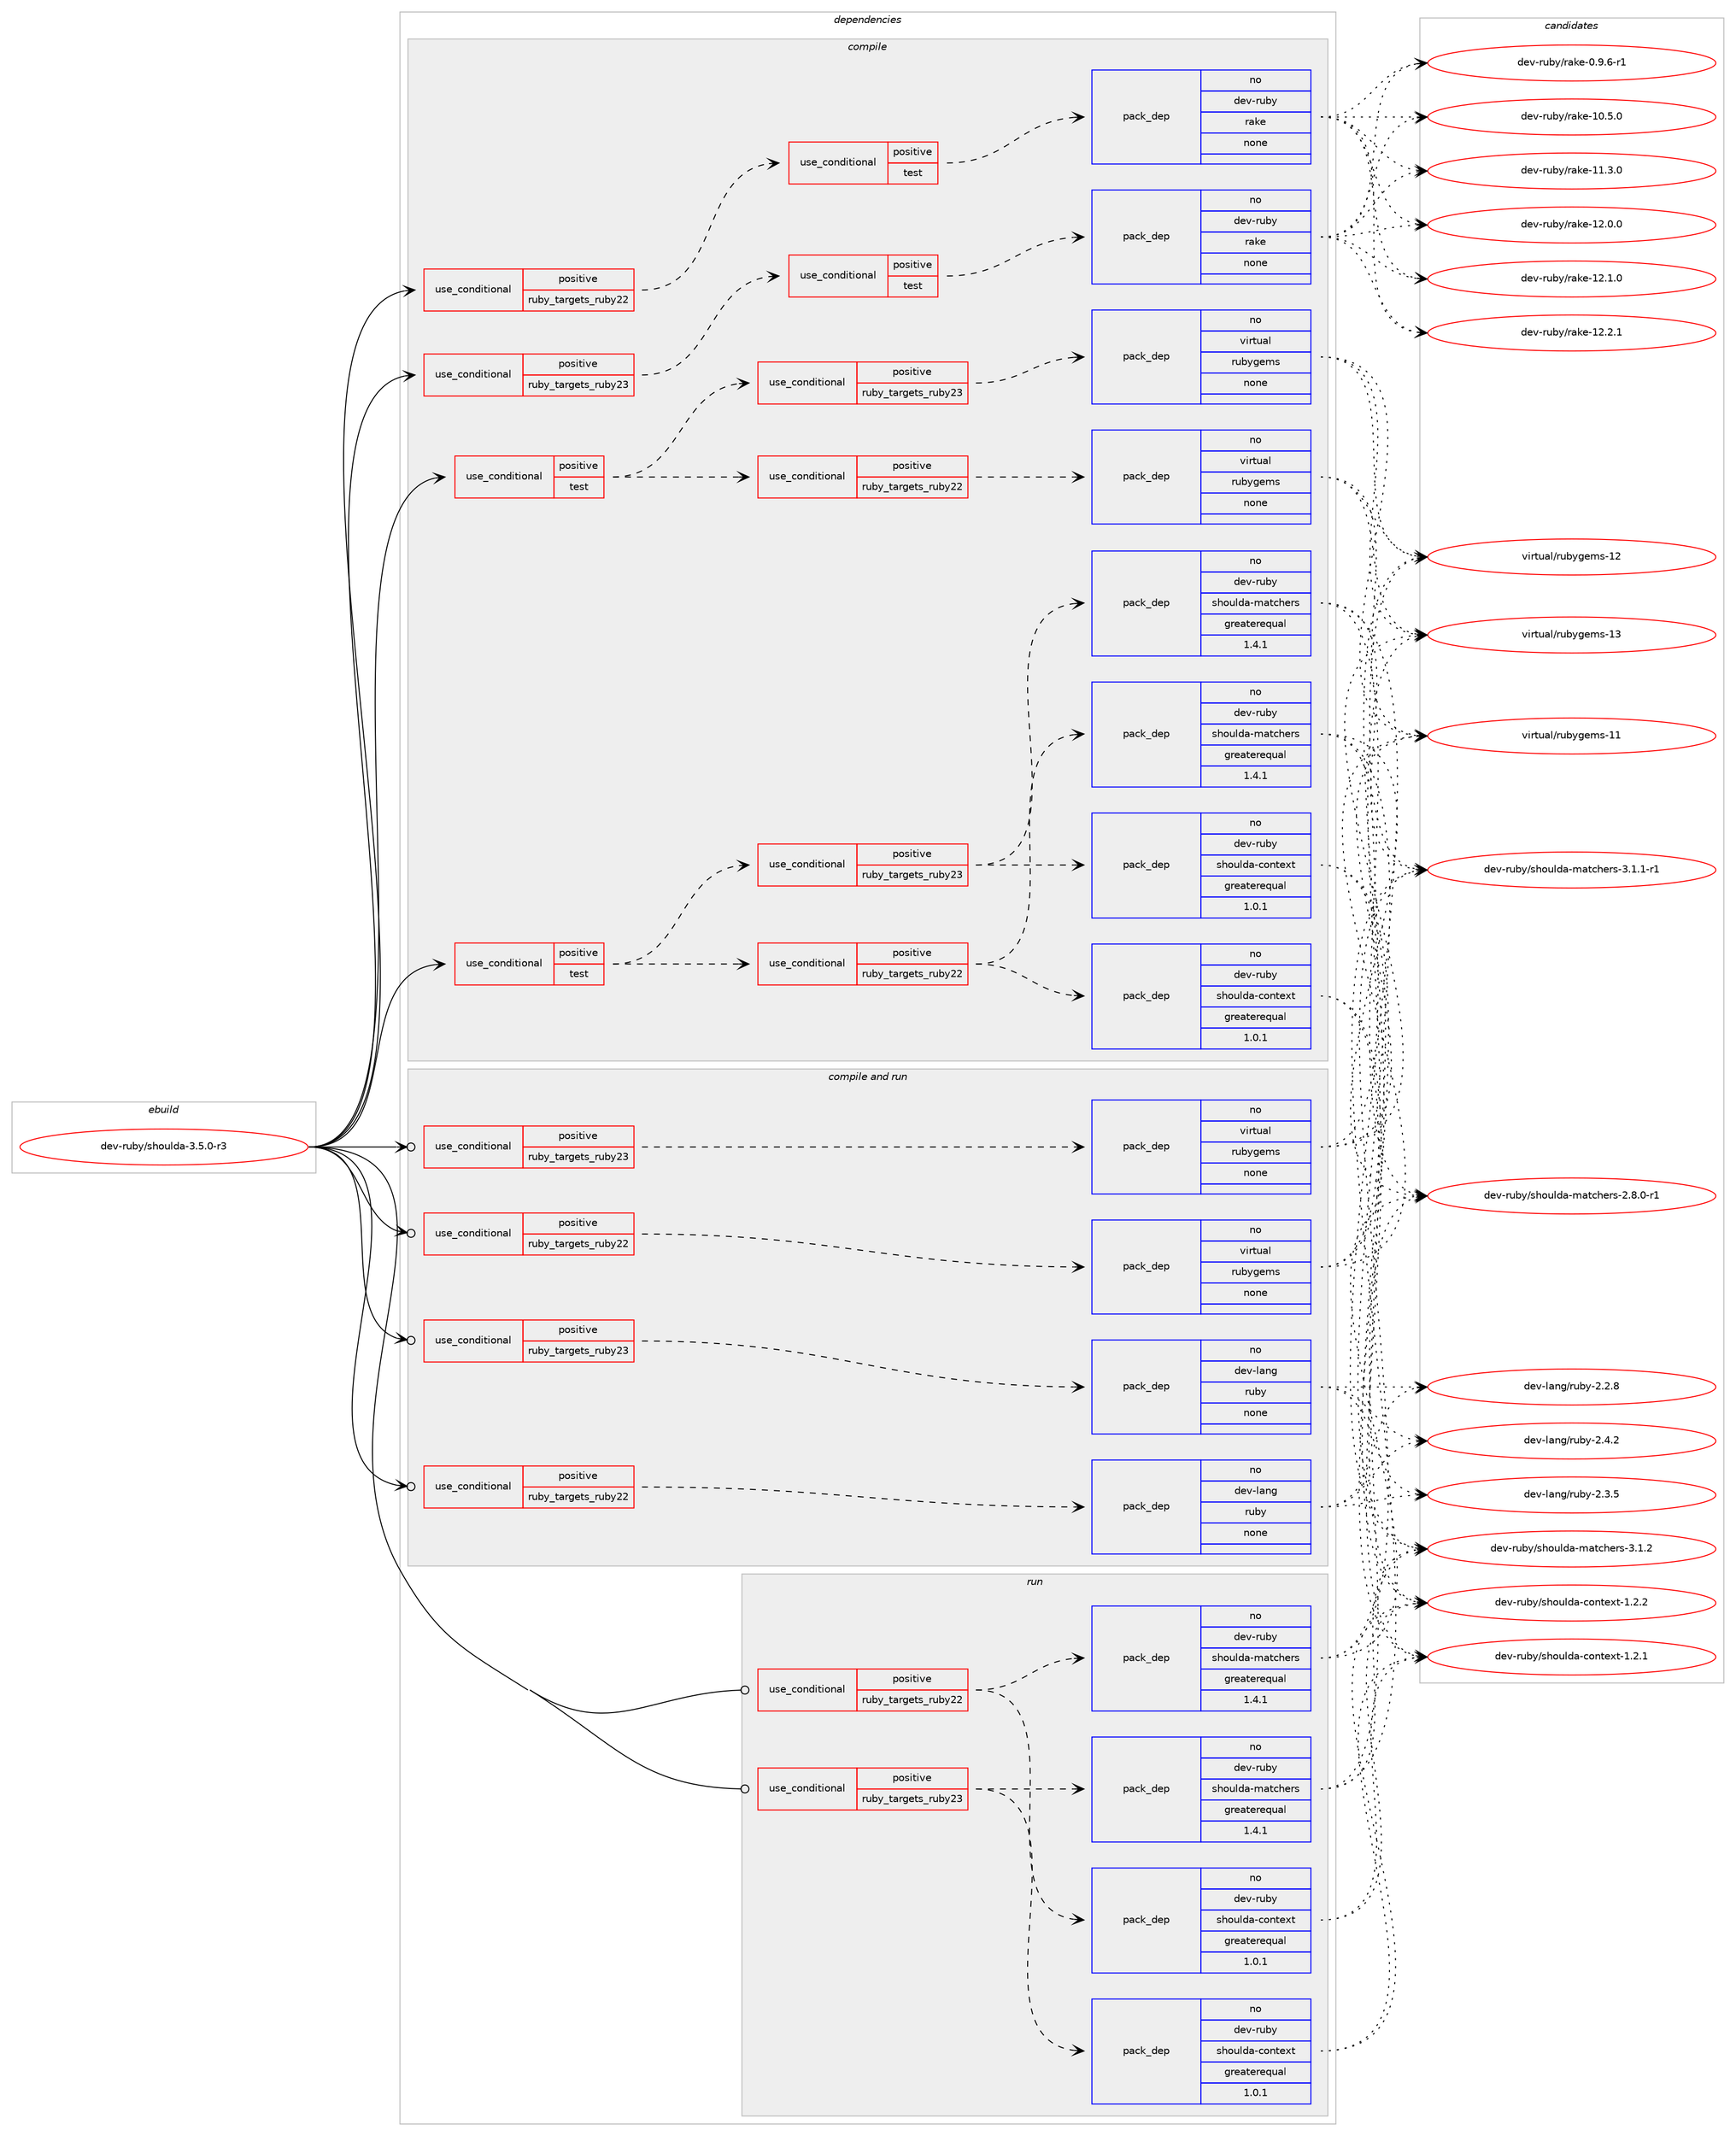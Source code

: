 digraph prolog {

# *************
# Graph options
# *************

newrank=true;
concentrate=true;
compound=true;
graph [rankdir=LR,fontname=Helvetica,fontsize=10,ranksep=1.5];#, ranksep=2.5, nodesep=0.2];
edge  [arrowhead=vee];
node  [fontname=Helvetica,fontsize=10];

# **********
# The ebuild
# **********

subgraph cluster_leftcol {
color=gray;
rank=same;
label=<<i>ebuild</i>>;
id [label="dev-ruby/shoulda-3.5.0-r3", color=red, width=4, href="../dev-ruby/shoulda-3.5.0-r3.svg"];
}

# ****************
# The dependencies
# ****************

subgraph cluster_midcol {
color=gray;
label=<<i>dependencies</i>>;
subgraph cluster_compile {
fillcolor="#eeeeee";
style=filled;
label=<<i>compile</i>>;
subgraph cond73130 {
dependency271069 [label=<<TABLE BORDER="0" CELLBORDER="1" CELLSPACING="0" CELLPADDING="4"><TR><TD ROWSPAN="3" CELLPADDING="10">use_conditional</TD></TR><TR><TD>positive</TD></TR><TR><TD>ruby_targets_ruby22</TD></TR></TABLE>>, shape=none, color=red];
subgraph cond73131 {
dependency271070 [label=<<TABLE BORDER="0" CELLBORDER="1" CELLSPACING="0" CELLPADDING="4"><TR><TD ROWSPAN="3" CELLPADDING="10">use_conditional</TD></TR><TR><TD>positive</TD></TR><TR><TD>test</TD></TR></TABLE>>, shape=none, color=red];
subgraph pack193823 {
dependency271071 [label=<<TABLE BORDER="0" CELLBORDER="1" CELLSPACING="0" CELLPADDING="4" WIDTH="220"><TR><TD ROWSPAN="6" CELLPADDING="30">pack_dep</TD></TR><TR><TD WIDTH="110">no</TD></TR><TR><TD>dev-ruby</TD></TR><TR><TD>rake</TD></TR><TR><TD>none</TD></TR><TR><TD></TD></TR></TABLE>>, shape=none, color=blue];
}
dependency271070:e -> dependency271071:w [weight=20,style="dashed",arrowhead="vee"];
}
dependency271069:e -> dependency271070:w [weight=20,style="dashed",arrowhead="vee"];
}
id:e -> dependency271069:w [weight=20,style="solid",arrowhead="vee"];
subgraph cond73132 {
dependency271072 [label=<<TABLE BORDER="0" CELLBORDER="1" CELLSPACING="0" CELLPADDING="4"><TR><TD ROWSPAN="3" CELLPADDING="10">use_conditional</TD></TR><TR><TD>positive</TD></TR><TR><TD>ruby_targets_ruby23</TD></TR></TABLE>>, shape=none, color=red];
subgraph cond73133 {
dependency271073 [label=<<TABLE BORDER="0" CELLBORDER="1" CELLSPACING="0" CELLPADDING="4"><TR><TD ROWSPAN="3" CELLPADDING="10">use_conditional</TD></TR><TR><TD>positive</TD></TR><TR><TD>test</TD></TR></TABLE>>, shape=none, color=red];
subgraph pack193824 {
dependency271074 [label=<<TABLE BORDER="0" CELLBORDER="1" CELLSPACING="0" CELLPADDING="4" WIDTH="220"><TR><TD ROWSPAN="6" CELLPADDING="30">pack_dep</TD></TR><TR><TD WIDTH="110">no</TD></TR><TR><TD>dev-ruby</TD></TR><TR><TD>rake</TD></TR><TR><TD>none</TD></TR><TR><TD></TD></TR></TABLE>>, shape=none, color=blue];
}
dependency271073:e -> dependency271074:w [weight=20,style="dashed",arrowhead="vee"];
}
dependency271072:e -> dependency271073:w [weight=20,style="dashed",arrowhead="vee"];
}
id:e -> dependency271072:w [weight=20,style="solid",arrowhead="vee"];
subgraph cond73134 {
dependency271075 [label=<<TABLE BORDER="0" CELLBORDER="1" CELLSPACING="0" CELLPADDING="4"><TR><TD ROWSPAN="3" CELLPADDING="10">use_conditional</TD></TR><TR><TD>positive</TD></TR><TR><TD>test</TD></TR></TABLE>>, shape=none, color=red];
subgraph cond73135 {
dependency271076 [label=<<TABLE BORDER="0" CELLBORDER="1" CELLSPACING="0" CELLPADDING="4"><TR><TD ROWSPAN="3" CELLPADDING="10">use_conditional</TD></TR><TR><TD>positive</TD></TR><TR><TD>ruby_targets_ruby22</TD></TR></TABLE>>, shape=none, color=red];
subgraph pack193825 {
dependency271077 [label=<<TABLE BORDER="0" CELLBORDER="1" CELLSPACING="0" CELLPADDING="4" WIDTH="220"><TR><TD ROWSPAN="6" CELLPADDING="30">pack_dep</TD></TR><TR><TD WIDTH="110">no</TD></TR><TR><TD>dev-ruby</TD></TR><TR><TD>shoulda-context</TD></TR><TR><TD>greaterequal</TD></TR><TR><TD>1.0.1</TD></TR></TABLE>>, shape=none, color=blue];
}
dependency271076:e -> dependency271077:w [weight=20,style="dashed",arrowhead="vee"];
subgraph pack193826 {
dependency271078 [label=<<TABLE BORDER="0" CELLBORDER="1" CELLSPACING="0" CELLPADDING="4" WIDTH="220"><TR><TD ROWSPAN="6" CELLPADDING="30">pack_dep</TD></TR><TR><TD WIDTH="110">no</TD></TR><TR><TD>dev-ruby</TD></TR><TR><TD>shoulda-matchers</TD></TR><TR><TD>greaterequal</TD></TR><TR><TD>1.4.1</TD></TR></TABLE>>, shape=none, color=blue];
}
dependency271076:e -> dependency271078:w [weight=20,style="dashed",arrowhead="vee"];
}
dependency271075:e -> dependency271076:w [weight=20,style="dashed",arrowhead="vee"];
subgraph cond73136 {
dependency271079 [label=<<TABLE BORDER="0" CELLBORDER="1" CELLSPACING="0" CELLPADDING="4"><TR><TD ROWSPAN="3" CELLPADDING="10">use_conditional</TD></TR><TR><TD>positive</TD></TR><TR><TD>ruby_targets_ruby23</TD></TR></TABLE>>, shape=none, color=red];
subgraph pack193827 {
dependency271080 [label=<<TABLE BORDER="0" CELLBORDER="1" CELLSPACING="0" CELLPADDING="4" WIDTH="220"><TR><TD ROWSPAN="6" CELLPADDING="30">pack_dep</TD></TR><TR><TD WIDTH="110">no</TD></TR><TR><TD>dev-ruby</TD></TR><TR><TD>shoulda-context</TD></TR><TR><TD>greaterequal</TD></TR><TR><TD>1.0.1</TD></TR></TABLE>>, shape=none, color=blue];
}
dependency271079:e -> dependency271080:w [weight=20,style="dashed",arrowhead="vee"];
subgraph pack193828 {
dependency271081 [label=<<TABLE BORDER="0" CELLBORDER="1" CELLSPACING="0" CELLPADDING="4" WIDTH="220"><TR><TD ROWSPAN="6" CELLPADDING="30">pack_dep</TD></TR><TR><TD WIDTH="110">no</TD></TR><TR><TD>dev-ruby</TD></TR><TR><TD>shoulda-matchers</TD></TR><TR><TD>greaterequal</TD></TR><TR><TD>1.4.1</TD></TR></TABLE>>, shape=none, color=blue];
}
dependency271079:e -> dependency271081:w [weight=20,style="dashed",arrowhead="vee"];
}
dependency271075:e -> dependency271079:w [weight=20,style="dashed",arrowhead="vee"];
}
id:e -> dependency271075:w [weight=20,style="solid",arrowhead="vee"];
subgraph cond73137 {
dependency271082 [label=<<TABLE BORDER="0" CELLBORDER="1" CELLSPACING="0" CELLPADDING="4"><TR><TD ROWSPAN="3" CELLPADDING="10">use_conditional</TD></TR><TR><TD>positive</TD></TR><TR><TD>test</TD></TR></TABLE>>, shape=none, color=red];
subgraph cond73138 {
dependency271083 [label=<<TABLE BORDER="0" CELLBORDER="1" CELLSPACING="0" CELLPADDING="4"><TR><TD ROWSPAN="3" CELLPADDING="10">use_conditional</TD></TR><TR><TD>positive</TD></TR><TR><TD>ruby_targets_ruby22</TD></TR></TABLE>>, shape=none, color=red];
subgraph pack193829 {
dependency271084 [label=<<TABLE BORDER="0" CELLBORDER="1" CELLSPACING="0" CELLPADDING="4" WIDTH="220"><TR><TD ROWSPAN="6" CELLPADDING="30">pack_dep</TD></TR><TR><TD WIDTH="110">no</TD></TR><TR><TD>virtual</TD></TR><TR><TD>rubygems</TD></TR><TR><TD>none</TD></TR><TR><TD></TD></TR></TABLE>>, shape=none, color=blue];
}
dependency271083:e -> dependency271084:w [weight=20,style="dashed",arrowhead="vee"];
}
dependency271082:e -> dependency271083:w [weight=20,style="dashed",arrowhead="vee"];
subgraph cond73139 {
dependency271085 [label=<<TABLE BORDER="0" CELLBORDER="1" CELLSPACING="0" CELLPADDING="4"><TR><TD ROWSPAN="3" CELLPADDING="10">use_conditional</TD></TR><TR><TD>positive</TD></TR><TR><TD>ruby_targets_ruby23</TD></TR></TABLE>>, shape=none, color=red];
subgraph pack193830 {
dependency271086 [label=<<TABLE BORDER="0" CELLBORDER="1" CELLSPACING="0" CELLPADDING="4" WIDTH="220"><TR><TD ROWSPAN="6" CELLPADDING="30">pack_dep</TD></TR><TR><TD WIDTH="110">no</TD></TR><TR><TD>virtual</TD></TR><TR><TD>rubygems</TD></TR><TR><TD>none</TD></TR><TR><TD></TD></TR></TABLE>>, shape=none, color=blue];
}
dependency271085:e -> dependency271086:w [weight=20,style="dashed",arrowhead="vee"];
}
dependency271082:e -> dependency271085:w [weight=20,style="dashed",arrowhead="vee"];
}
id:e -> dependency271082:w [weight=20,style="solid",arrowhead="vee"];
}
subgraph cluster_compileandrun {
fillcolor="#eeeeee";
style=filled;
label=<<i>compile and run</i>>;
subgraph cond73140 {
dependency271087 [label=<<TABLE BORDER="0" CELLBORDER="1" CELLSPACING="0" CELLPADDING="4"><TR><TD ROWSPAN="3" CELLPADDING="10">use_conditional</TD></TR><TR><TD>positive</TD></TR><TR><TD>ruby_targets_ruby22</TD></TR></TABLE>>, shape=none, color=red];
subgraph pack193831 {
dependency271088 [label=<<TABLE BORDER="0" CELLBORDER="1" CELLSPACING="0" CELLPADDING="4" WIDTH="220"><TR><TD ROWSPAN="6" CELLPADDING="30">pack_dep</TD></TR><TR><TD WIDTH="110">no</TD></TR><TR><TD>dev-lang</TD></TR><TR><TD>ruby</TD></TR><TR><TD>none</TD></TR><TR><TD></TD></TR></TABLE>>, shape=none, color=blue];
}
dependency271087:e -> dependency271088:w [weight=20,style="dashed",arrowhead="vee"];
}
id:e -> dependency271087:w [weight=20,style="solid",arrowhead="odotvee"];
subgraph cond73141 {
dependency271089 [label=<<TABLE BORDER="0" CELLBORDER="1" CELLSPACING="0" CELLPADDING="4"><TR><TD ROWSPAN="3" CELLPADDING="10">use_conditional</TD></TR><TR><TD>positive</TD></TR><TR><TD>ruby_targets_ruby22</TD></TR></TABLE>>, shape=none, color=red];
subgraph pack193832 {
dependency271090 [label=<<TABLE BORDER="0" CELLBORDER="1" CELLSPACING="0" CELLPADDING="4" WIDTH="220"><TR><TD ROWSPAN="6" CELLPADDING="30">pack_dep</TD></TR><TR><TD WIDTH="110">no</TD></TR><TR><TD>virtual</TD></TR><TR><TD>rubygems</TD></TR><TR><TD>none</TD></TR><TR><TD></TD></TR></TABLE>>, shape=none, color=blue];
}
dependency271089:e -> dependency271090:w [weight=20,style="dashed",arrowhead="vee"];
}
id:e -> dependency271089:w [weight=20,style="solid",arrowhead="odotvee"];
subgraph cond73142 {
dependency271091 [label=<<TABLE BORDER="0" CELLBORDER="1" CELLSPACING="0" CELLPADDING="4"><TR><TD ROWSPAN="3" CELLPADDING="10">use_conditional</TD></TR><TR><TD>positive</TD></TR><TR><TD>ruby_targets_ruby23</TD></TR></TABLE>>, shape=none, color=red];
subgraph pack193833 {
dependency271092 [label=<<TABLE BORDER="0" CELLBORDER="1" CELLSPACING="0" CELLPADDING="4" WIDTH="220"><TR><TD ROWSPAN="6" CELLPADDING="30">pack_dep</TD></TR><TR><TD WIDTH="110">no</TD></TR><TR><TD>dev-lang</TD></TR><TR><TD>ruby</TD></TR><TR><TD>none</TD></TR><TR><TD></TD></TR></TABLE>>, shape=none, color=blue];
}
dependency271091:e -> dependency271092:w [weight=20,style="dashed",arrowhead="vee"];
}
id:e -> dependency271091:w [weight=20,style="solid",arrowhead="odotvee"];
subgraph cond73143 {
dependency271093 [label=<<TABLE BORDER="0" CELLBORDER="1" CELLSPACING="0" CELLPADDING="4"><TR><TD ROWSPAN="3" CELLPADDING="10">use_conditional</TD></TR><TR><TD>positive</TD></TR><TR><TD>ruby_targets_ruby23</TD></TR></TABLE>>, shape=none, color=red];
subgraph pack193834 {
dependency271094 [label=<<TABLE BORDER="0" CELLBORDER="1" CELLSPACING="0" CELLPADDING="4" WIDTH="220"><TR><TD ROWSPAN="6" CELLPADDING="30">pack_dep</TD></TR><TR><TD WIDTH="110">no</TD></TR><TR><TD>virtual</TD></TR><TR><TD>rubygems</TD></TR><TR><TD>none</TD></TR><TR><TD></TD></TR></TABLE>>, shape=none, color=blue];
}
dependency271093:e -> dependency271094:w [weight=20,style="dashed",arrowhead="vee"];
}
id:e -> dependency271093:w [weight=20,style="solid",arrowhead="odotvee"];
}
subgraph cluster_run {
fillcolor="#eeeeee";
style=filled;
label=<<i>run</i>>;
subgraph cond73144 {
dependency271095 [label=<<TABLE BORDER="0" CELLBORDER="1" CELLSPACING="0" CELLPADDING="4"><TR><TD ROWSPAN="3" CELLPADDING="10">use_conditional</TD></TR><TR><TD>positive</TD></TR><TR><TD>ruby_targets_ruby22</TD></TR></TABLE>>, shape=none, color=red];
subgraph pack193835 {
dependency271096 [label=<<TABLE BORDER="0" CELLBORDER="1" CELLSPACING="0" CELLPADDING="4" WIDTH="220"><TR><TD ROWSPAN="6" CELLPADDING="30">pack_dep</TD></TR><TR><TD WIDTH="110">no</TD></TR><TR><TD>dev-ruby</TD></TR><TR><TD>shoulda-context</TD></TR><TR><TD>greaterequal</TD></TR><TR><TD>1.0.1</TD></TR></TABLE>>, shape=none, color=blue];
}
dependency271095:e -> dependency271096:w [weight=20,style="dashed",arrowhead="vee"];
subgraph pack193836 {
dependency271097 [label=<<TABLE BORDER="0" CELLBORDER="1" CELLSPACING="0" CELLPADDING="4" WIDTH="220"><TR><TD ROWSPAN="6" CELLPADDING="30">pack_dep</TD></TR><TR><TD WIDTH="110">no</TD></TR><TR><TD>dev-ruby</TD></TR><TR><TD>shoulda-matchers</TD></TR><TR><TD>greaterequal</TD></TR><TR><TD>1.4.1</TD></TR></TABLE>>, shape=none, color=blue];
}
dependency271095:e -> dependency271097:w [weight=20,style="dashed",arrowhead="vee"];
}
id:e -> dependency271095:w [weight=20,style="solid",arrowhead="odot"];
subgraph cond73145 {
dependency271098 [label=<<TABLE BORDER="0" CELLBORDER="1" CELLSPACING="0" CELLPADDING="4"><TR><TD ROWSPAN="3" CELLPADDING="10">use_conditional</TD></TR><TR><TD>positive</TD></TR><TR><TD>ruby_targets_ruby23</TD></TR></TABLE>>, shape=none, color=red];
subgraph pack193837 {
dependency271099 [label=<<TABLE BORDER="0" CELLBORDER="1" CELLSPACING="0" CELLPADDING="4" WIDTH="220"><TR><TD ROWSPAN="6" CELLPADDING="30">pack_dep</TD></TR><TR><TD WIDTH="110">no</TD></TR><TR><TD>dev-ruby</TD></TR><TR><TD>shoulda-context</TD></TR><TR><TD>greaterequal</TD></TR><TR><TD>1.0.1</TD></TR></TABLE>>, shape=none, color=blue];
}
dependency271098:e -> dependency271099:w [weight=20,style="dashed",arrowhead="vee"];
subgraph pack193838 {
dependency271100 [label=<<TABLE BORDER="0" CELLBORDER="1" CELLSPACING="0" CELLPADDING="4" WIDTH="220"><TR><TD ROWSPAN="6" CELLPADDING="30">pack_dep</TD></TR><TR><TD WIDTH="110">no</TD></TR><TR><TD>dev-ruby</TD></TR><TR><TD>shoulda-matchers</TD></TR><TR><TD>greaterequal</TD></TR><TR><TD>1.4.1</TD></TR></TABLE>>, shape=none, color=blue];
}
dependency271098:e -> dependency271100:w [weight=20,style="dashed",arrowhead="vee"];
}
id:e -> dependency271098:w [weight=20,style="solid",arrowhead="odot"];
}
}

# **************
# The candidates
# **************

subgraph cluster_choices {
rank=same;
color=gray;
label=<<i>candidates</i>>;

subgraph choice193823 {
color=black;
nodesep=1;
choice100101118451141179812147114971071014548465746544511449 [label="dev-ruby/rake-0.9.6-r1", color=red, width=4,href="../dev-ruby/rake-0.9.6-r1.svg"];
choice1001011184511411798121471149710710145494846534648 [label="dev-ruby/rake-10.5.0", color=red, width=4,href="../dev-ruby/rake-10.5.0.svg"];
choice1001011184511411798121471149710710145494946514648 [label="dev-ruby/rake-11.3.0", color=red, width=4,href="../dev-ruby/rake-11.3.0.svg"];
choice1001011184511411798121471149710710145495046484648 [label="dev-ruby/rake-12.0.0", color=red, width=4,href="../dev-ruby/rake-12.0.0.svg"];
choice1001011184511411798121471149710710145495046494648 [label="dev-ruby/rake-12.1.0", color=red, width=4,href="../dev-ruby/rake-12.1.0.svg"];
choice1001011184511411798121471149710710145495046504649 [label="dev-ruby/rake-12.2.1", color=red, width=4,href="../dev-ruby/rake-12.2.1.svg"];
dependency271071:e -> choice100101118451141179812147114971071014548465746544511449:w [style=dotted,weight="100"];
dependency271071:e -> choice1001011184511411798121471149710710145494846534648:w [style=dotted,weight="100"];
dependency271071:e -> choice1001011184511411798121471149710710145494946514648:w [style=dotted,weight="100"];
dependency271071:e -> choice1001011184511411798121471149710710145495046484648:w [style=dotted,weight="100"];
dependency271071:e -> choice1001011184511411798121471149710710145495046494648:w [style=dotted,weight="100"];
dependency271071:e -> choice1001011184511411798121471149710710145495046504649:w [style=dotted,weight="100"];
}
subgraph choice193824 {
color=black;
nodesep=1;
choice100101118451141179812147114971071014548465746544511449 [label="dev-ruby/rake-0.9.6-r1", color=red, width=4,href="../dev-ruby/rake-0.9.6-r1.svg"];
choice1001011184511411798121471149710710145494846534648 [label="dev-ruby/rake-10.5.0", color=red, width=4,href="../dev-ruby/rake-10.5.0.svg"];
choice1001011184511411798121471149710710145494946514648 [label="dev-ruby/rake-11.3.0", color=red, width=4,href="../dev-ruby/rake-11.3.0.svg"];
choice1001011184511411798121471149710710145495046484648 [label="dev-ruby/rake-12.0.0", color=red, width=4,href="../dev-ruby/rake-12.0.0.svg"];
choice1001011184511411798121471149710710145495046494648 [label="dev-ruby/rake-12.1.0", color=red, width=4,href="../dev-ruby/rake-12.1.0.svg"];
choice1001011184511411798121471149710710145495046504649 [label="dev-ruby/rake-12.2.1", color=red, width=4,href="../dev-ruby/rake-12.2.1.svg"];
dependency271074:e -> choice100101118451141179812147114971071014548465746544511449:w [style=dotted,weight="100"];
dependency271074:e -> choice1001011184511411798121471149710710145494846534648:w [style=dotted,weight="100"];
dependency271074:e -> choice1001011184511411798121471149710710145494946514648:w [style=dotted,weight="100"];
dependency271074:e -> choice1001011184511411798121471149710710145495046484648:w [style=dotted,weight="100"];
dependency271074:e -> choice1001011184511411798121471149710710145495046494648:w [style=dotted,weight="100"];
dependency271074:e -> choice1001011184511411798121471149710710145495046504649:w [style=dotted,weight="100"];
}
subgraph choice193825 {
color=black;
nodesep=1;
choice100101118451141179812147115104111117108100974599111110116101120116454946504649 [label="dev-ruby/shoulda-context-1.2.1", color=red, width=4,href="../dev-ruby/shoulda-context-1.2.1.svg"];
choice100101118451141179812147115104111117108100974599111110116101120116454946504650 [label="dev-ruby/shoulda-context-1.2.2", color=red, width=4,href="../dev-ruby/shoulda-context-1.2.2.svg"];
dependency271077:e -> choice100101118451141179812147115104111117108100974599111110116101120116454946504649:w [style=dotted,weight="100"];
dependency271077:e -> choice100101118451141179812147115104111117108100974599111110116101120116454946504650:w [style=dotted,weight="100"];
}
subgraph choice193826 {
color=black;
nodesep=1;
choice100101118451141179812147115104111117108100974510997116991041011141154550465646484511449 [label="dev-ruby/shoulda-matchers-2.8.0-r1", color=red, width=4,href="../dev-ruby/shoulda-matchers-2.8.0-r1.svg"];
choice100101118451141179812147115104111117108100974510997116991041011141154551464946494511449 [label="dev-ruby/shoulda-matchers-3.1.1-r1", color=red, width=4,href="../dev-ruby/shoulda-matchers-3.1.1-r1.svg"];
choice10010111845114117981214711510411111710810097451099711699104101114115455146494650 [label="dev-ruby/shoulda-matchers-3.1.2", color=red, width=4,href="../dev-ruby/shoulda-matchers-3.1.2.svg"];
dependency271078:e -> choice100101118451141179812147115104111117108100974510997116991041011141154550465646484511449:w [style=dotted,weight="100"];
dependency271078:e -> choice100101118451141179812147115104111117108100974510997116991041011141154551464946494511449:w [style=dotted,weight="100"];
dependency271078:e -> choice10010111845114117981214711510411111710810097451099711699104101114115455146494650:w [style=dotted,weight="100"];
}
subgraph choice193827 {
color=black;
nodesep=1;
choice100101118451141179812147115104111117108100974599111110116101120116454946504649 [label="dev-ruby/shoulda-context-1.2.1", color=red, width=4,href="../dev-ruby/shoulda-context-1.2.1.svg"];
choice100101118451141179812147115104111117108100974599111110116101120116454946504650 [label="dev-ruby/shoulda-context-1.2.2", color=red, width=4,href="../dev-ruby/shoulda-context-1.2.2.svg"];
dependency271080:e -> choice100101118451141179812147115104111117108100974599111110116101120116454946504649:w [style=dotted,weight="100"];
dependency271080:e -> choice100101118451141179812147115104111117108100974599111110116101120116454946504650:w [style=dotted,weight="100"];
}
subgraph choice193828 {
color=black;
nodesep=1;
choice100101118451141179812147115104111117108100974510997116991041011141154550465646484511449 [label="dev-ruby/shoulda-matchers-2.8.0-r1", color=red, width=4,href="../dev-ruby/shoulda-matchers-2.8.0-r1.svg"];
choice100101118451141179812147115104111117108100974510997116991041011141154551464946494511449 [label="dev-ruby/shoulda-matchers-3.1.1-r1", color=red, width=4,href="../dev-ruby/shoulda-matchers-3.1.1-r1.svg"];
choice10010111845114117981214711510411111710810097451099711699104101114115455146494650 [label="dev-ruby/shoulda-matchers-3.1.2", color=red, width=4,href="../dev-ruby/shoulda-matchers-3.1.2.svg"];
dependency271081:e -> choice100101118451141179812147115104111117108100974510997116991041011141154550465646484511449:w [style=dotted,weight="100"];
dependency271081:e -> choice100101118451141179812147115104111117108100974510997116991041011141154551464946494511449:w [style=dotted,weight="100"];
dependency271081:e -> choice10010111845114117981214711510411111710810097451099711699104101114115455146494650:w [style=dotted,weight="100"];
}
subgraph choice193829 {
color=black;
nodesep=1;
choice118105114116117971084711411798121103101109115454949 [label="virtual/rubygems-11", color=red, width=4,href="../virtual/rubygems-11.svg"];
choice118105114116117971084711411798121103101109115454950 [label="virtual/rubygems-12", color=red, width=4,href="../virtual/rubygems-12.svg"];
choice118105114116117971084711411798121103101109115454951 [label="virtual/rubygems-13", color=red, width=4,href="../virtual/rubygems-13.svg"];
dependency271084:e -> choice118105114116117971084711411798121103101109115454949:w [style=dotted,weight="100"];
dependency271084:e -> choice118105114116117971084711411798121103101109115454950:w [style=dotted,weight="100"];
dependency271084:e -> choice118105114116117971084711411798121103101109115454951:w [style=dotted,weight="100"];
}
subgraph choice193830 {
color=black;
nodesep=1;
choice118105114116117971084711411798121103101109115454949 [label="virtual/rubygems-11", color=red, width=4,href="../virtual/rubygems-11.svg"];
choice118105114116117971084711411798121103101109115454950 [label="virtual/rubygems-12", color=red, width=4,href="../virtual/rubygems-12.svg"];
choice118105114116117971084711411798121103101109115454951 [label="virtual/rubygems-13", color=red, width=4,href="../virtual/rubygems-13.svg"];
dependency271086:e -> choice118105114116117971084711411798121103101109115454949:w [style=dotted,weight="100"];
dependency271086:e -> choice118105114116117971084711411798121103101109115454950:w [style=dotted,weight="100"];
dependency271086:e -> choice118105114116117971084711411798121103101109115454951:w [style=dotted,weight="100"];
}
subgraph choice193831 {
color=black;
nodesep=1;
choice10010111845108971101034711411798121455046504656 [label="dev-lang/ruby-2.2.8", color=red, width=4,href="../dev-lang/ruby-2.2.8.svg"];
choice10010111845108971101034711411798121455046514653 [label="dev-lang/ruby-2.3.5", color=red, width=4,href="../dev-lang/ruby-2.3.5.svg"];
choice10010111845108971101034711411798121455046524650 [label="dev-lang/ruby-2.4.2", color=red, width=4,href="../dev-lang/ruby-2.4.2.svg"];
dependency271088:e -> choice10010111845108971101034711411798121455046504656:w [style=dotted,weight="100"];
dependency271088:e -> choice10010111845108971101034711411798121455046514653:w [style=dotted,weight="100"];
dependency271088:e -> choice10010111845108971101034711411798121455046524650:w [style=dotted,weight="100"];
}
subgraph choice193832 {
color=black;
nodesep=1;
choice118105114116117971084711411798121103101109115454949 [label="virtual/rubygems-11", color=red, width=4,href="../virtual/rubygems-11.svg"];
choice118105114116117971084711411798121103101109115454950 [label="virtual/rubygems-12", color=red, width=4,href="../virtual/rubygems-12.svg"];
choice118105114116117971084711411798121103101109115454951 [label="virtual/rubygems-13", color=red, width=4,href="../virtual/rubygems-13.svg"];
dependency271090:e -> choice118105114116117971084711411798121103101109115454949:w [style=dotted,weight="100"];
dependency271090:e -> choice118105114116117971084711411798121103101109115454950:w [style=dotted,weight="100"];
dependency271090:e -> choice118105114116117971084711411798121103101109115454951:w [style=dotted,weight="100"];
}
subgraph choice193833 {
color=black;
nodesep=1;
choice10010111845108971101034711411798121455046504656 [label="dev-lang/ruby-2.2.8", color=red, width=4,href="../dev-lang/ruby-2.2.8.svg"];
choice10010111845108971101034711411798121455046514653 [label="dev-lang/ruby-2.3.5", color=red, width=4,href="../dev-lang/ruby-2.3.5.svg"];
choice10010111845108971101034711411798121455046524650 [label="dev-lang/ruby-2.4.2", color=red, width=4,href="../dev-lang/ruby-2.4.2.svg"];
dependency271092:e -> choice10010111845108971101034711411798121455046504656:w [style=dotted,weight="100"];
dependency271092:e -> choice10010111845108971101034711411798121455046514653:w [style=dotted,weight="100"];
dependency271092:e -> choice10010111845108971101034711411798121455046524650:w [style=dotted,weight="100"];
}
subgraph choice193834 {
color=black;
nodesep=1;
choice118105114116117971084711411798121103101109115454949 [label="virtual/rubygems-11", color=red, width=4,href="../virtual/rubygems-11.svg"];
choice118105114116117971084711411798121103101109115454950 [label="virtual/rubygems-12", color=red, width=4,href="../virtual/rubygems-12.svg"];
choice118105114116117971084711411798121103101109115454951 [label="virtual/rubygems-13", color=red, width=4,href="../virtual/rubygems-13.svg"];
dependency271094:e -> choice118105114116117971084711411798121103101109115454949:w [style=dotted,weight="100"];
dependency271094:e -> choice118105114116117971084711411798121103101109115454950:w [style=dotted,weight="100"];
dependency271094:e -> choice118105114116117971084711411798121103101109115454951:w [style=dotted,weight="100"];
}
subgraph choice193835 {
color=black;
nodesep=1;
choice100101118451141179812147115104111117108100974599111110116101120116454946504649 [label="dev-ruby/shoulda-context-1.2.1", color=red, width=4,href="../dev-ruby/shoulda-context-1.2.1.svg"];
choice100101118451141179812147115104111117108100974599111110116101120116454946504650 [label="dev-ruby/shoulda-context-1.2.2", color=red, width=4,href="../dev-ruby/shoulda-context-1.2.2.svg"];
dependency271096:e -> choice100101118451141179812147115104111117108100974599111110116101120116454946504649:w [style=dotted,weight="100"];
dependency271096:e -> choice100101118451141179812147115104111117108100974599111110116101120116454946504650:w [style=dotted,weight="100"];
}
subgraph choice193836 {
color=black;
nodesep=1;
choice100101118451141179812147115104111117108100974510997116991041011141154550465646484511449 [label="dev-ruby/shoulda-matchers-2.8.0-r1", color=red, width=4,href="../dev-ruby/shoulda-matchers-2.8.0-r1.svg"];
choice100101118451141179812147115104111117108100974510997116991041011141154551464946494511449 [label="dev-ruby/shoulda-matchers-3.1.1-r1", color=red, width=4,href="../dev-ruby/shoulda-matchers-3.1.1-r1.svg"];
choice10010111845114117981214711510411111710810097451099711699104101114115455146494650 [label="dev-ruby/shoulda-matchers-3.1.2", color=red, width=4,href="../dev-ruby/shoulda-matchers-3.1.2.svg"];
dependency271097:e -> choice100101118451141179812147115104111117108100974510997116991041011141154550465646484511449:w [style=dotted,weight="100"];
dependency271097:e -> choice100101118451141179812147115104111117108100974510997116991041011141154551464946494511449:w [style=dotted,weight="100"];
dependency271097:e -> choice10010111845114117981214711510411111710810097451099711699104101114115455146494650:w [style=dotted,weight="100"];
}
subgraph choice193837 {
color=black;
nodesep=1;
choice100101118451141179812147115104111117108100974599111110116101120116454946504649 [label="dev-ruby/shoulda-context-1.2.1", color=red, width=4,href="../dev-ruby/shoulda-context-1.2.1.svg"];
choice100101118451141179812147115104111117108100974599111110116101120116454946504650 [label="dev-ruby/shoulda-context-1.2.2", color=red, width=4,href="../dev-ruby/shoulda-context-1.2.2.svg"];
dependency271099:e -> choice100101118451141179812147115104111117108100974599111110116101120116454946504649:w [style=dotted,weight="100"];
dependency271099:e -> choice100101118451141179812147115104111117108100974599111110116101120116454946504650:w [style=dotted,weight="100"];
}
subgraph choice193838 {
color=black;
nodesep=1;
choice100101118451141179812147115104111117108100974510997116991041011141154550465646484511449 [label="dev-ruby/shoulda-matchers-2.8.0-r1", color=red, width=4,href="../dev-ruby/shoulda-matchers-2.8.0-r1.svg"];
choice100101118451141179812147115104111117108100974510997116991041011141154551464946494511449 [label="dev-ruby/shoulda-matchers-3.1.1-r1", color=red, width=4,href="../dev-ruby/shoulda-matchers-3.1.1-r1.svg"];
choice10010111845114117981214711510411111710810097451099711699104101114115455146494650 [label="dev-ruby/shoulda-matchers-3.1.2", color=red, width=4,href="../dev-ruby/shoulda-matchers-3.1.2.svg"];
dependency271100:e -> choice100101118451141179812147115104111117108100974510997116991041011141154550465646484511449:w [style=dotted,weight="100"];
dependency271100:e -> choice100101118451141179812147115104111117108100974510997116991041011141154551464946494511449:w [style=dotted,weight="100"];
dependency271100:e -> choice10010111845114117981214711510411111710810097451099711699104101114115455146494650:w [style=dotted,weight="100"];
}
}

}

